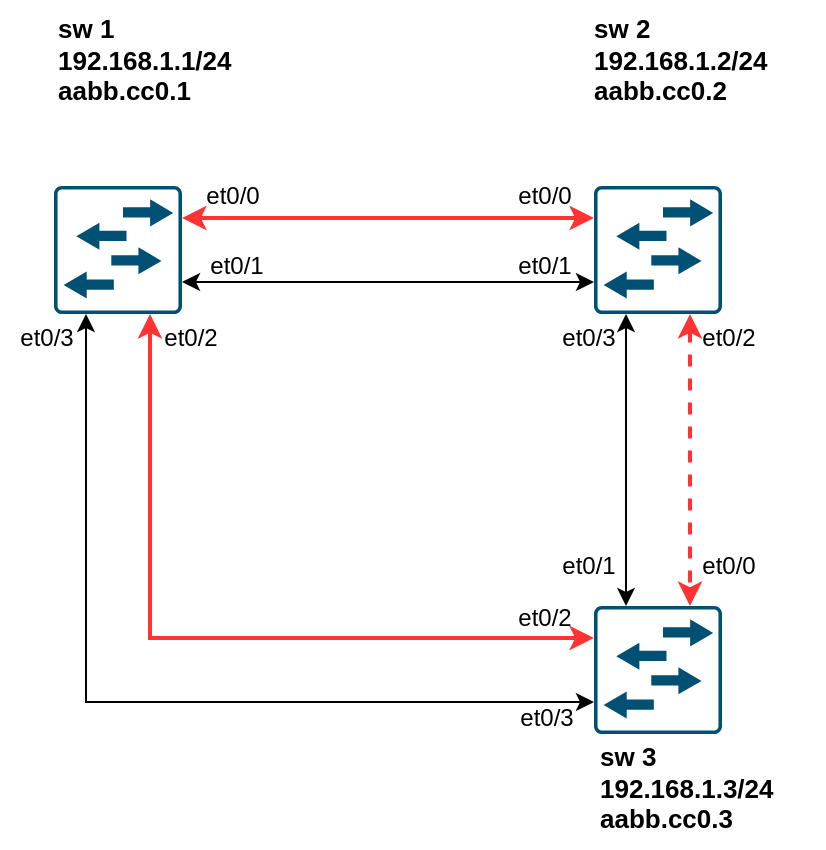 <mxfile version="24.1.0" type="device">
  <diagram name="Страница — 1" id="Q0myO6EL5sRfpJXMyDVq">
    <mxGraphModel dx="984" dy="718" grid="1" gridSize="1" guides="1" tooltips="1" connect="1" arrows="1" fold="1" page="1" pageScale="1" pageWidth="1169" pageHeight="827" math="0" shadow="0">
      <root>
        <mxCell id="0" />
        <mxCell id="1" parent="0" />
        <mxCell id="LBxr6stnUnaqlczaar8l-3" value="" style="edgeStyle=orthogonalEdgeStyle;rounded=0;orthogonalLoop=1;jettySize=auto;html=1;startArrow=classic;startFill=1;exitX=1;exitY=0.25;exitDx=0;exitDy=0;exitPerimeter=0;entryX=0;entryY=0.25;entryDx=0;entryDy=0;entryPerimeter=0;strokeColor=#FF3333;strokeWidth=2;" edge="1" parent="1" source="LBxr6stnUnaqlczaar8l-1" target="LBxr6stnUnaqlczaar8l-2">
          <mxGeometry relative="1" as="geometry" />
        </mxCell>
        <mxCell id="LBxr6stnUnaqlczaar8l-1" value="" style="points=[[0.015,0.015,0],[0.985,0.015,0],[0.985,0.985,0],[0.015,0.985,0],[0.25,0,0],[0.5,0,0],[0.75,0,0],[1,0.25,0],[1,0.5,0],[1,0.75,0],[0.75,1,0],[0.5,1,0],[0.25,1,0],[0,0.75,0],[0,0.5,0],[0,0.25,0]];verticalLabelPosition=bottom;html=1;verticalAlign=top;aspect=fixed;align=center;pointerEvents=1;shape=mxgraph.cisco19.rect;prIcon=l2_switch;strokeColor=#005073;shadow=0;fillColor=none;" vertex="1" parent="1">
          <mxGeometry x="300" y="210" width="64" height="64" as="geometry" />
        </mxCell>
        <mxCell id="LBxr6stnUnaqlczaar8l-5" value="" style="edgeStyle=orthogonalEdgeStyle;rounded=0;orthogonalLoop=1;jettySize=auto;html=1;exitX=0.25;exitY=1;exitDx=0;exitDy=0;exitPerimeter=0;entryX=0.25;entryY=0;entryDx=0;entryDy=0;entryPerimeter=0;startArrow=classic;startFill=1;" edge="1" parent="1" source="LBxr6stnUnaqlczaar8l-2" target="LBxr6stnUnaqlczaar8l-4">
          <mxGeometry relative="1" as="geometry" />
        </mxCell>
        <mxCell id="LBxr6stnUnaqlczaar8l-7" value="" style="edgeStyle=orthogonalEdgeStyle;rounded=0;orthogonalLoop=1;jettySize=auto;html=1;exitX=0.75;exitY=1;exitDx=0;exitDy=0;exitPerimeter=0;entryX=0.75;entryY=0;entryDx=0;entryDy=0;entryPerimeter=0;startArrow=classic;startFill=1;strokeColor=#FF3333;strokeWidth=2;dashed=1;" edge="1" parent="1" source="LBxr6stnUnaqlczaar8l-2" target="LBxr6stnUnaqlczaar8l-4">
          <mxGeometry relative="1" as="geometry">
            <mxPoint x="602" y="354" as="targetPoint" />
          </mxGeometry>
        </mxCell>
        <mxCell id="LBxr6stnUnaqlczaar8l-2" value="" style="points=[[0.015,0.015,0],[0.985,0.015,0],[0.985,0.985,0],[0.015,0.985,0],[0.25,0,0],[0.5,0,0],[0.75,0,0],[1,0.25,0],[1,0.5,0],[1,0.75,0],[0.75,1,0],[0.5,1,0],[0.25,1,0],[0,0.75,0],[0,0.5,0],[0,0.25,0]];verticalLabelPosition=bottom;html=1;verticalAlign=top;aspect=fixed;align=center;pointerEvents=1;shape=mxgraph.cisco19.rect;prIcon=l2_switch;strokeColor=#005073;shadow=0;fillColor=none;" vertex="1" parent="1">
          <mxGeometry x="570" y="210" width="64" height="64" as="geometry" />
        </mxCell>
        <mxCell id="LBxr6stnUnaqlczaar8l-9" value="" style="edgeStyle=orthogonalEdgeStyle;rounded=0;orthogonalLoop=1;jettySize=auto;html=1;exitX=0;exitY=0.25;exitDx=0;exitDy=0;exitPerimeter=0;startArrow=classic;startFill=1;entryX=0.75;entryY=1;entryDx=0;entryDy=0;entryPerimeter=0;strokeColor=#FF3333;strokeWidth=2;" edge="1" parent="1" source="LBxr6stnUnaqlczaar8l-4" target="LBxr6stnUnaqlczaar8l-1">
          <mxGeometry relative="1" as="geometry">
            <mxPoint x="490" y="452" as="targetPoint" />
          </mxGeometry>
        </mxCell>
        <mxCell id="LBxr6stnUnaqlczaar8l-4" value="" style="points=[[0.015,0.015,0],[0.985,0.015,0],[0.985,0.985,0],[0.015,0.985,0],[0.25,0,0],[0.5,0,0],[0.75,0,0],[1,0.25,0],[1,0.5,0],[1,0.75,0],[0.75,1,0],[0.5,1,0],[0.25,1,0],[0,0.75,0],[0,0.5,0],[0,0.25,0]];verticalLabelPosition=bottom;html=1;verticalAlign=top;aspect=fixed;align=center;pointerEvents=1;shape=mxgraph.cisco19.rect;prIcon=l2_switch;strokeColor=#005073;shadow=0;fillColor=none;" vertex="1" parent="1">
          <mxGeometry x="570" y="420" width="64" height="64" as="geometry" />
        </mxCell>
        <mxCell id="LBxr6stnUnaqlczaar8l-10" value="" style="edgeStyle=orthogonalEdgeStyle;rounded=0;orthogonalLoop=1;jettySize=auto;html=1;exitX=0;exitY=0.75;exitDx=0;exitDy=0;exitPerimeter=0;startArrow=classic;startFill=1;entryX=0.25;entryY=1;entryDx=0;entryDy=0;entryPerimeter=0;" edge="1" parent="1" source="LBxr6stnUnaqlczaar8l-4" target="LBxr6stnUnaqlczaar8l-1">
          <mxGeometry relative="1" as="geometry">
            <mxPoint x="580" y="446" as="sourcePoint" />
            <mxPoint x="358" y="284" as="targetPoint" />
          </mxGeometry>
        </mxCell>
        <mxCell id="LBxr6stnUnaqlczaar8l-11" value="" style="edgeStyle=orthogonalEdgeStyle;rounded=0;orthogonalLoop=1;jettySize=auto;html=1;startArrow=classic;startFill=1;entryX=0;entryY=0.75;entryDx=0;entryDy=0;entryPerimeter=0;exitX=1;exitY=0.75;exitDx=0;exitDy=0;exitPerimeter=0;" edge="1" parent="1" source="LBxr6stnUnaqlczaar8l-1" target="LBxr6stnUnaqlczaar8l-2">
          <mxGeometry relative="1" as="geometry">
            <mxPoint x="374" y="252" as="sourcePoint" />
            <mxPoint x="580" y="252" as="targetPoint" />
          </mxGeometry>
        </mxCell>
        <mxCell id="LBxr6stnUnaqlczaar8l-12" value="et0/0" style="text;html=1;align=center;verticalAlign=middle;resizable=0;points=[];autosize=1;strokeColor=none;fillColor=none;" vertex="1" parent="1">
          <mxGeometry x="364" y="200" width="50" height="30" as="geometry" />
        </mxCell>
        <mxCell id="LBxr6stnUnaqlczaar8l-13" value="et0/0" style="text;html=1;align=center;verticalAlign=middle;resizable=0;points=[];autosize=1;strokeColor=none;fillColor=none;" vertex="1" parent="1">
          <mxGeometry x="520" y="200" width="50" height="30" as="geometry" />
        </mxCell>
        <mxCell id="LBxr6stnUnaqlczaar8l-14" value="et0/1" style="text;html=1;align=center;verticalAlign=middle;resizable=0;points=[];autosize=1;strokeColor=none;fillColor=none;" vertex="1" parent="1">
          <mxGeometry x="520" y="235" width="50" height="30" as="geometry" />
        </mxCell>
        <mxCell id="LBxr6stnUnaqlczaar8l-15" value="et0/1" style="text;html=1;align=center;verticalAlign=middle;resizable=0;points=[];autosize=1;strokeColor=none;fillColor=none;" vertex="1" parent="1">
          <mxGeometry x="366" y="235" width="50" height="30" as="geometry" />
        </mxCell>
        <mxCell id="LBxr6stnUnaqlczaar8l-17" value="et0/2" style="text;html=1;align=center;verticalAlign=middle;resizable=0;points=[];autosize=1;strokeColor=none;fillColor=none;" vertex="1" parent="1">
          <mxGeometry x="345" y="272" width="46" height="27" as="geometry" />
        </mxCell>
        <mxCell id="LBxr6stnUnaqlczaar8l-18" value="et0/2" style="text;html=1;align=center;verticalAlign=middle;resizable=0;points=[];autosize=1;strokeColor=none;fillColor=none;" vertex="1" parent="1">
          <mxGeometry x="522" y="412" width="46" height="27" as="geometry" />
        </mxCell>
        <mxCell id="LBxr6stnUnaqlczaar8l-19" value="et0/3" style="text;html=1;align=center;verticalAlign=middle;resizable=0;points=[];autosize=1;strokeColor=none;fillColor=none;" vertex="1" parent="1">
          <mxGeometry x="273" y="272" width="46" height="27" as="geometry" />
        </mxCell>
        <mxCell id="LBxr6stnUnaqlczaar8l-20" value="et0/3" style="text;html=1;align=center;verticalAlign=middle;resizable=0;points=[];autosize=1;strokeColor=none;fillColor=none;" vertex="1" parent="1">
          <mxGeometry x="523" y="462" width="46" height="27" as="geometry" />
        </mxCell>
        <mxCell id="LBxr6stnUnaqlczaar8l-21" value="et0/3" style="text;html=1;align=center;verticalAlign=middle;resizable=0;points=[];autosize=1;strokeColor=none;fillColor=none;" vertex="1" parent="1">
          <mxGeometry x="544" y="272" width="46" height="27" as="geometry" />
        </mxCell>
        <mxCell id="LBxr6stnUnaqlczaar8l-22" value="et0/1" style="text;html=1;align=center;verticalAlign=middle;resizable=0;points=[];autosize=1;strokeColor=none;fillColor=none;" vertex="1" parent="1">
          <mxGeometry x="542" y="385" width="50" height="30" as="geometry" />
        </mxCell>
        <mxCell id="LBxr6stnUnaqlczaar8l-23" value="et0/2" style="text;html=1;align=center;verticalAlign=middle;resizable=0;points=[];autosize=1;strokeColor=none;fillColor=none;" vertex="1" parent="1">
          <mxGeometry x="614" y="272" width="46" height="27" as="geometry" />
        </mxCell>
        <mxCell id="LBxr6stnUnaqlczaar8l-24" value="et0/0" style="text;html=1;align=center;verticalAlign=middle;resizable=0;points=[];autosize=1;strokeColor=none;fillColor=none;" vertex="1" parent="1">
          <mxGeometry x="612" y="385" width="50" height="30" as="geometry" />
        </mxCell>
        <mxCell id="LBxr6stnUnaqlczaar8l-25" value="&lt;b style=&quot;font-size: 13px;&quot;&gt;&lt;font style=&quot;font-size: 13px;&quot;&gt;sw 1&lt;/font&gt;&lt;/b&gt;&lt;div style=&quot;font-size: 13px;&quot;&gt;&lt;b&gt;&lt;font style=&quot;font-size: 13px;&quot;&gt;192.168.1.1/24&lt;/font&gt;&lt;/b&gt;&lt;/div&gt;&lt;div style=&quot;&quot;&gt;&lt;font style=&quot;&quot;&gt;&lt;span style=&quot;font-size: 13px;&quot;&gt;&lt;b&gt;aabb.cc0.1&lt;/b&gt;&lt;/span&gt;&lt;br&gt;&lt;/font&gt;&lt;/div&gt;" style="text;html=1;align=left;verticalAlign=middle;resizable=0;points=[];autosize=1;strokeColor=none;fillColor=none;" vertex="1" parent="1">
          <mxGeometry x="300" y="117" width="114" height="60" as="geometry" />
        </mxCell>
        <mxCell id="LBxr6stnUnaqlczaar8l-26" value="&lt;b style=&quot;font-size: 13px;&quot;&gt;&lt;font style=&quot;font-size: 13px;&quot;&gt;sw 2&lt;/font&gt;&lt;/b&gt;&lt;div style=&quot;font-size: 13px;&quot;&gt;&lt;b&gt;&lt;font style=&quot;font-size: 13px;&quot;&gt;192.168.1.2/24&lt;/font&gt;&lt;/b&gt;&lt;/div&gt;&lt;div style=&quot;&quot;&gt;&lt;font style=&quot;&quot;&gt;&lt;span style=&quot;font-size: 13px;&quot;&gt;&lt;b&gt;aabb.cc0.2&lt;/b&gt;&lt;/span&gt;&lt;br&gt;&lt;/font&gt;&lt;/div&gt;" style="text;html=1;align=left;verticalAlign=middle;resizable=0;points=[];autosize=1;strokeColor=none;fillColor=none;" vertex="1" parent="1">
          <mxGeometry x="568" y="117" width="114" height="60" as="geometry" />
        </mxCell>
        <mxCell id="LBxr6stnUnaqlczaar8l-27" value="&lt;b style=&quot;font-size: 13px;&quot;&gt;&lt;font style=&quot;font-size: 13px;&quot;&gt;sw 3&lt;/font&gt;&lt;/b&gt;&lt;div style=&quot;font-size: 13px;&quot;&gt;&lt;b&gt;&lt;font style=&quot;font-size: 13px;&quot;&gt;192.168.1.3/24&lt;/font&gt;&lt;/b&gt;&lt;/div&gt;&lt;div style=&quot;&quot;&gt;&lt;font style=&quot;&quot;&gt;&lt;span style=&quot;font-size: 13px;&quot;&gt;&lt;b&gt;aabb.cc0.3&lt;/b&gt;&lt;/span&gt;&lt;br&gt;&lt;/font&gt;&lt;/div&gt;" style="text;html=1;align=left;verticalAlign=middle;resizable=0;points=[];autosize=1;strokeColor=none;fillColor=none;" vertex="1" parent="1">
          <mxGeometry x="571" y="481" width="114" height="60" as="geometry" />
        </mxCell>
      </root>
    </mxGraphModel>
  </diagram>
</mxfile>
